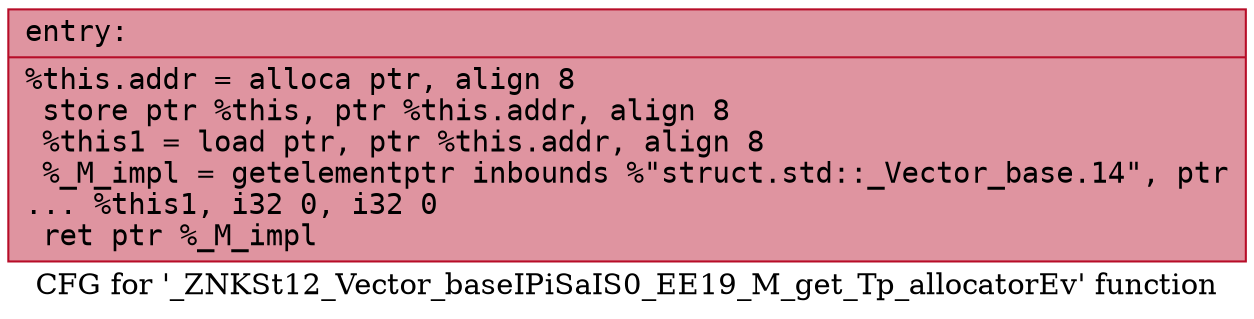 digraph "CFG for '_ZNKSt12_Vector_baseIPiSaIS0_EE19_M_get_Tp_allocatorEv' function" {
	label="CFG for '_ZNKSt12_Vector_baseIPiSaIS0_EE19_M_get_Tp_allocatorEv' function";

	Node0x56285ad64fb0 [shape=record,color="#b70d28ff", style=filled, fillcolor="#b70d2870" fontname="Courier",label="{entry:\l|  %this.addr = alloca ptr, align 8\l  store ptr %this, ptr %this.addr, align 8\l  %this1 = load ptr, ptr %this.addr, align 8\l  %_M_impl = getelementptr inbounds %\"struct.std::_Vector_base.14\", ptr\l... %this1, i32 0, i32 0\l  ret ptr %_M_impl\l}"];
}
